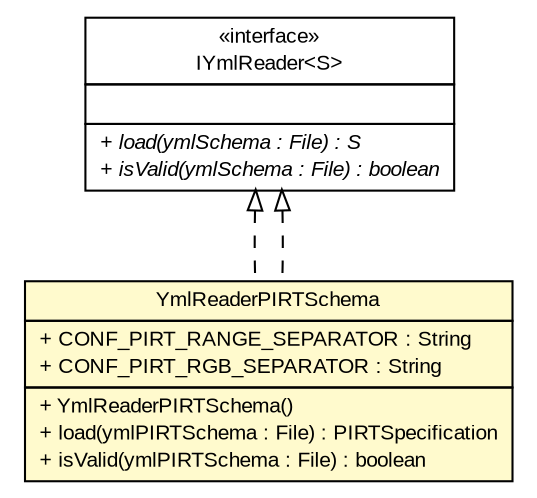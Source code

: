 #!/usr/local/bin/dot
#
# Class diagram 
# Generated by UMLGraph version R5_6-24-gf6e263 (http://www.umlgraph.org/)
#

digraph G {
	edge [fontname="arial",fontsize=10,labelfontname="arial",labelfontsize=10];
	node [fontname="arial",fontsize=10,shape=plaintext];
	nodesep=0.25;
	ranksep=0.5;
	// gov.sandia.cf.application.configuration.IYmlReader<S>
	c454259 [label=<<table title="gov.sandia.cf.application.configuration.IYmlReader" border="0" cellborder="1" cellspacing="0" cellpadding="2" port="p" href="../IYmlReader.html">
		<tr><td><table border="0" cellspacing="0" cellpadding="1">
<tr><td align="center" balign="center"> &#171;interface&#187; </td></tr>
<tr><td align="center" balign="center"> IYmlReader&lt;S&gt; </td></tr>
		</table></td></tr>
		<tr><td><table border="0" cellspacing="0" cellpadding="1">
<tr><td align="left" balign="left">  </td></tr>
		</table></td></tr>
		<tr><td><table border="0" cellspacing="0" cellpadding="1">
<tr><td align="left" balign="left"><font face="arial italic" point-size="10.0"> + load(ymlSchema : File) : S </font></td></tr>
<tr><td align="left" balign="left"><font face="arial italic" point-size="10.0"> + isValid(ymlSchema : File) : boolean </font></td></tr>
		</table></td></tr>
		</table>>, URL="../IYmlReader.html", fontname="arial", fontcolor="black", fontsize=10.0];
	// gov.sandia.cf.application.configuration.pirt.YmlReaderPIRTSchema
	c454273 [label=<<table title="gov.sandia.cf.application.configuration.pirt.YmlReaderPIRTSchema" border="0" cellborder="1" cellspacing="0" cellpadding="2" port="p" bgcolor="lemonChiffon" href="./YmlReaderPIRTSchema.html">
		<tr><td><table border="0" cellspacing="0" cellpadding="1">
<tr><td align="center" balign="center"> YmlReaderPIRTSchema </td></tr>
		</table></td></tr>
		<tr><td><table border="0" cellspacing="0" cellpadding="1">
<tr><td align="left" balign="left"> + CONF_PIRT_RANGE_SEPARATOR : String </td></tr>
<tr><td align="left" balign="left"> + CONF_PIRT_RGB_SEPARATOR : String </td></tr>
		</table></td></tr>
		<tr><td><table border="0" cellspacing="0" cellpadding="1">
<tr><td align="left" balign="left"> + YmlReaderPIRTSchema() </td></tr>
<tr><td align="left" balign="left"> + load(ymlPIRTSchema : File) : PIRTSpecification </td></tr>
<tr><td align="left" balign="left"> + isValid(ymlPIRTSchema : File) : boolean </td></tr>
		</table></td></tr>
		</table>>, URL="./YmlReaderPIRTSchema.html", fontname="arial", fontcolor="black", fontsize=10.0];
	//gov.sandia.cf.application.configuration.pirt.YmlReaderPIRTSchema implements gov.sandia.cf.application.configuration.IYmlReader<S>
	c454259:p -> c454273:p [dir=back,arrowtail=empty,style=dashed];
	//gov.sandia.cf.application.configuration.pirt.YmlReaderPIRTSchema implements gov.sandia.cf.application.configuration.IYmlReader<S>
	c454259:p -> c454273:p [dir=back,arrowtail=empty,style=dashed];
}

